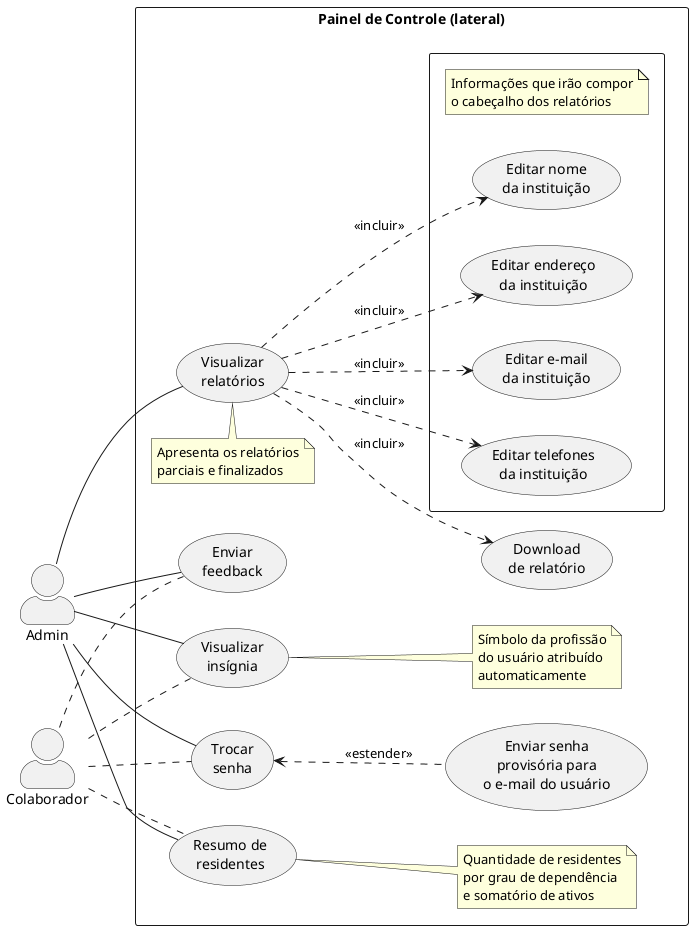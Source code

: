 @startuml
left to right direction
skinparam actorStyle awesome
"Admin" as admin
"Colaborador" as colab
rectangle "Painel de Controle (lateral)" {
    (Visualizar\nrelatórios) as show_reports
    note top of show_reports
        Apresenta os relatórios
        parciais e finalizados
    end note
    rectangle {
        note as nota
            Informações que irão compor
            o cabeçalho dos relatórios
        end note
        (Editar endereço\nda instituição) as address_ilpi
        (Editar nome\nda instituição) as name_ilpi
        (Editar telefones\nda instituição) as phone_ilpi
        (Editar e-mail\nda instituição) as email_ilpi
    }
    (Download\nde relatório) as download_report
    (Trocar\nsenha) as change_pw
    (Enviar senha\nprovisória para\no e-mail do usuário) as sent_pw
    (Visualizar\ninsígnia) as insignia
        note right of insignia
            Símbolo da profissão
            do usuário atribuído
            automaticamente
        end note
    (Resumo de\nresidentes) as grid
        note right of grid
            Quantidade de residentes
            por grau de dependência
            e somatório de ativos
        end note
    (Enviar\nfeedback) as feedback
}
admin -- insignia
admin -- change_pw
admin -- show_reports
admin -- grid
admin -- feedback
colab .. insignia
colab .. change_pw
colab .. grid
colab .. feedback
change_pw <.. sent_pw : <<estender>>
show_reports ..> name_ilpi : <<incluir>>
show_reports ..> address_ilpi : <<incluir>>
show_reports ..> email_ilpi : <<incluir>>
show_reports ..> phone_ilpi : <<incluir>>
show_reports ..> download_report : <<incluir>>
@enduml